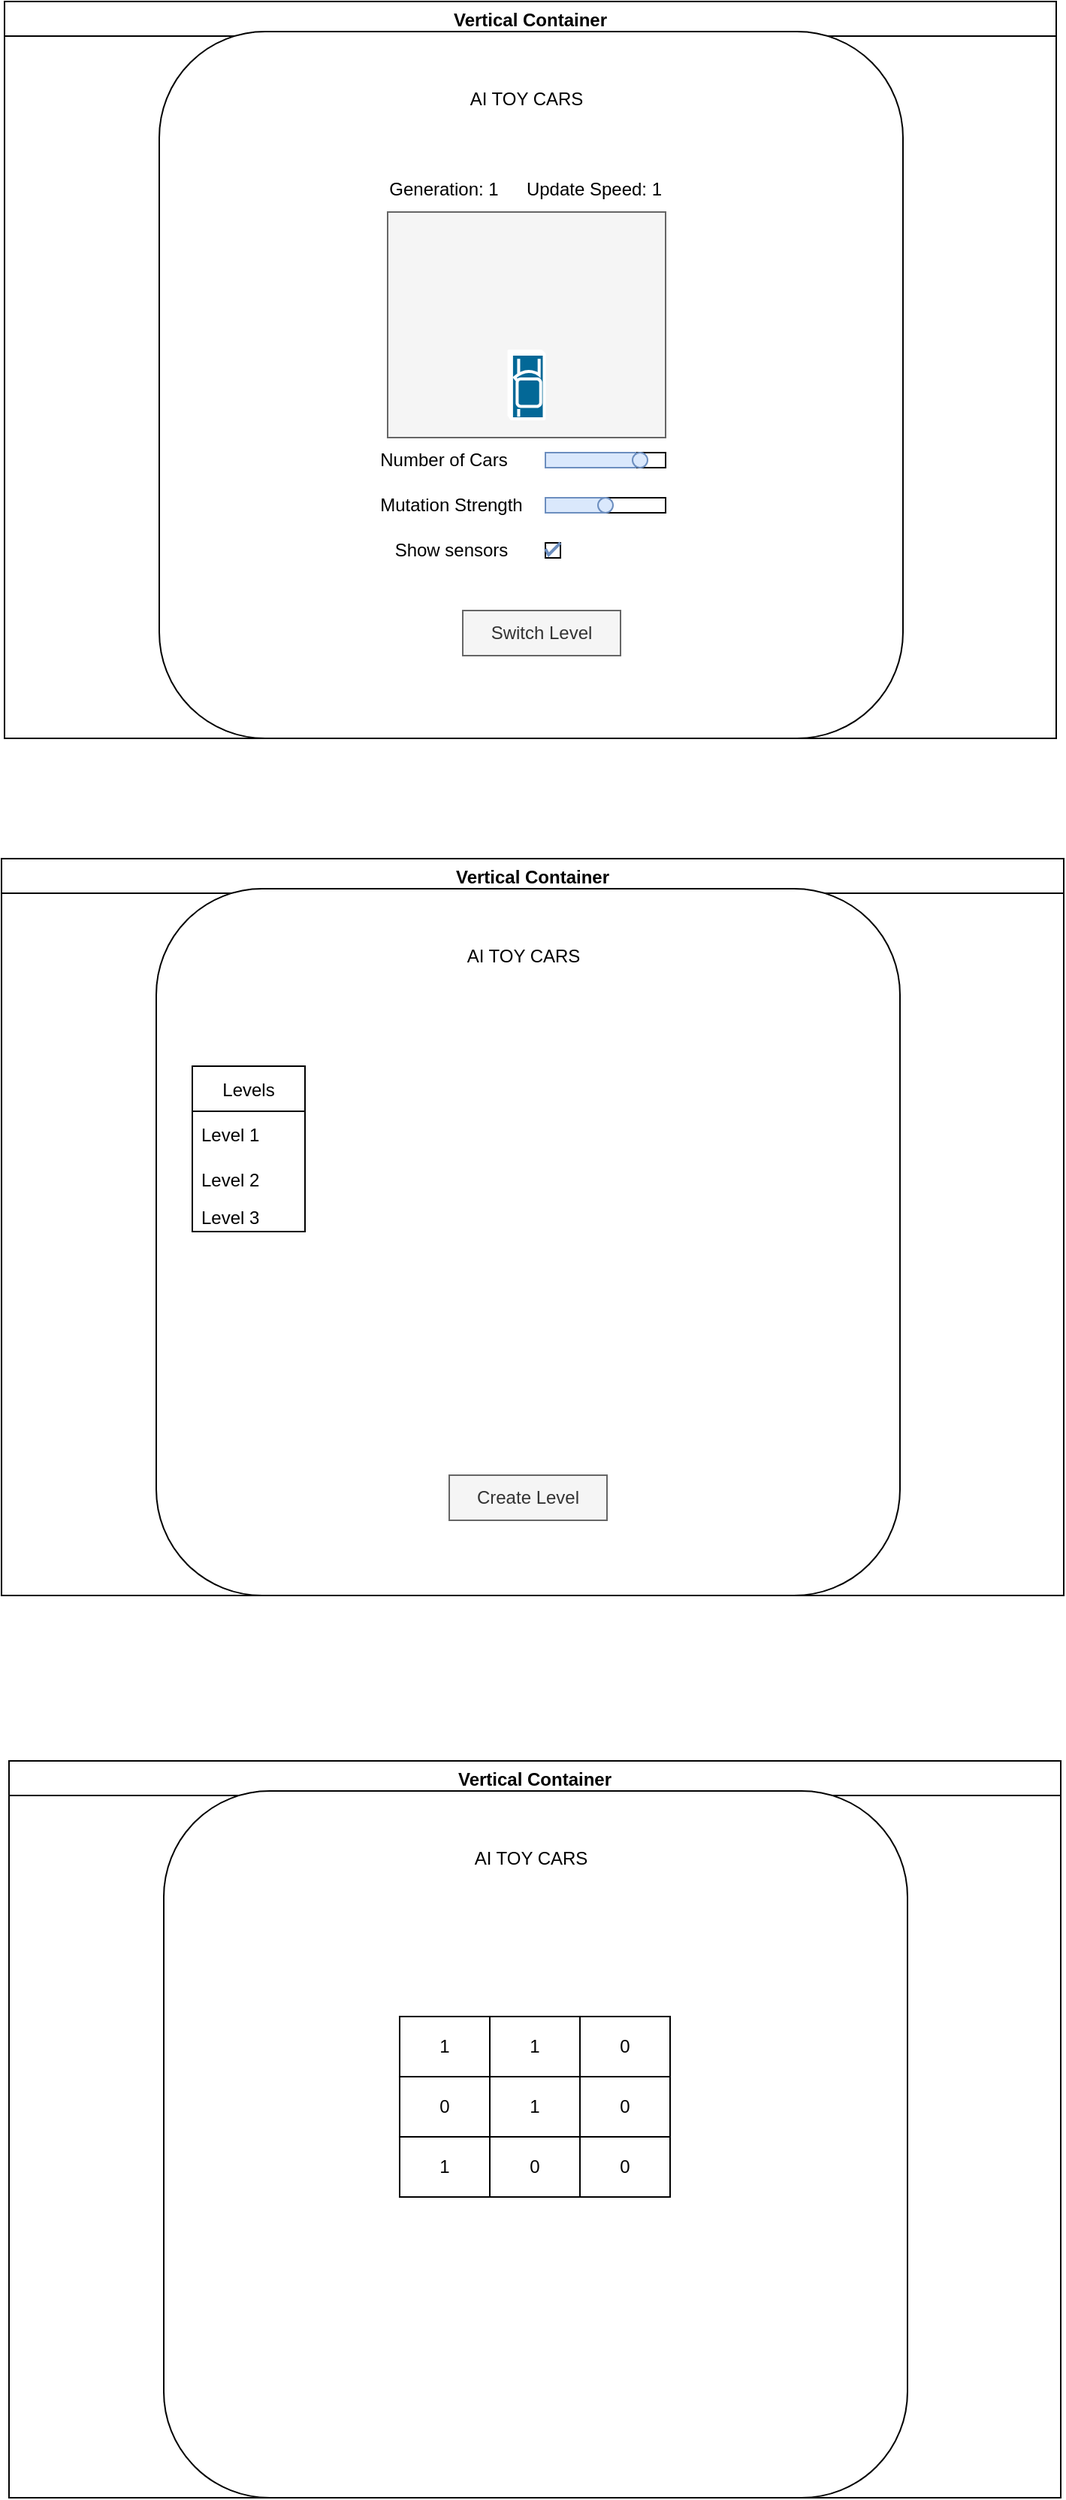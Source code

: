 <mxfile version="20.2.5" type="device"><diagram id="mFc4FzpfsdcjDWwgaQHy" name="Page-1"><mxGraphModel dx="1040" dy="1488" grid="1" gridSize="10" guides="1" tooltips="1" connect="1" arrows="1" fold="1" page="1" pageScale="1" pageWidth="850" pageHeight="1100" math="0" shadow="0"><root><mxCell id="0"/><mxCell id="1" parent="0"/><mxCell id="gBGVbU0Mz8t7dGusf6TG-2" value="Vertical Container" style="swimlane;" vertex="1" parent="1"><mxGeometry x="75" y="130" width="700" height="490" as="geometry"/></mxCell><mxCell id="gBGVbU0Mz8t7dGusf6TG-4" value="" style="rounded=1;whiteSpace=wrap;html=1;" vertex="1" parent="gBGVbU0Mz8t7dGusf6TG-2"><mxGeometry x="103" y="20" width="495" height="470" as="geometry"/></mxCell><mxCell id="gBGVbU0Mz8t7dGusf6TG-1" value="AI TOY CARS" style="text;html=1;strokeColor=none;fillColor=none;align=center;verticalAlign=middle;whiteSpace=wrap;rounded=0;" vertex="1" parent="gBGVbU0Mz8t7dGusf6TG-2"><mxGeometry x="285" y="50" width="125" height="30" as="geometry"/></mxCell><mxCell id="gBGVbU0Mz8t7dGusf6TG-7" value="" style="rounded=0;whiteSpace=wrap;html=1;fillColor=#f5f5f5;fontColor=#333333;strokeColor=#666666;" vertex="1" parent="gBGVbU0Mz8t7dGusf6TG-2"><mxGeometry x="255" y="140" width="185" height="150" as="geometry"/></mxCell><mxCell id="gBGVbU0Mz8t7dGusf6TG-5" value="" style="shape=mxgraph.cisco.misc.car;html=1;pointerEvents=1;dashed=0;fillColor=#036897;strokeColor=#ffffff;strokeWidth=2;verticalLabelPosition=bottom;verticalAlign=top;align=center;outlineConnect=0;rotation=-90;" vertex="1" parent="gBGVbU0Mz8t7dGusf6TG-2"><mxGeometry x="325" y="243.25" width="45" height="23.5" as="geometry"/></mxCell><mxCell id="gBGVbU0Mz8t7dGusf6TG-8" value="Number of Cars" style="text;html=1;strokeColor=none;fillColor=none;align=center;verticalAlign=middle;whiteSpace=wrap;rounded=0;" vertex="1" parent="gBGVbU0Mz8t7dGusf6TG-2"><mxGeometry x="245" y="290" width="95" height="30" as="geometry"/></mxCell><mxCell id="gBGVbU0Mz8t7dGusf6TG-9" value="Mutation Strength" style="text;html=1;strokeColor=none;fillColor=none;align=center;verticalAlign=middle;whiteSpace=wrap;rounded=0;" vertex="1" parent="gBGVbU0Mz8t7dGusf6TG-2"><mxGeometry x="245" y="320" width="105" height="30" as="geometry"/></mxCell><mxCell id="gBGVbU0Mz8t7dGusf6TG-10" value="Generation: 1" style="text;html=1;strokeColor=none;fillColor=none;align=center;verticalAlign=middle;whiteSpace=wrap;rounded=0;" vertex="1" parent="gBGVbU0Mz8t7dGusf6TG-2"><mxGeometry x="255" y="110" width="75" height="30" as="geometry"/></mxCell><mxCell id="gBGVbU0Mz8t7dGusf6TG-11" value="Update Speed: 1" style="text;html=1;strokeColor=none;fillColor=none;align=center;verticalAlign=middle;whiteSpace=wrap;rounded=0;" vertex="1" parent="gBGVbU0Mz8t7dGusf6TG-2"><mxGeometry x="345" y="110" width="95" height="30" as="geometry"/></mxCell><mxCell id="gBGVbU0Mz8t7dGusf6TG-13" value="" style="rounded=0;whiteSpace=wrap;html=1;fillColor=none;" vertex="1" parent="gBGVbU0Mz8t7dGusf6TG-2"><mxGeometry x="360" y="300" width="80" height="10" as="geometry"/></mxCell><mxCell id="gBGVbU0Mz8t7dGusf6TG-16" value="" style="rounded=0;whiteSpace=wrap;html=1;fillColor=#dae8fc;strokeColor=#6c8ebf;" vertex="1" parent="gBGVbU0Mz8t7dGusf6TG-2"><mxGeometry x="360" y="300" width="60" height="10" as="geometry"/></mxCell><mxCell id="gBGVbU0Mz8t7dGusf6TG-14" value="" style="rounded=1;whiteSpace=wrap;html=1;fillColor=#dae8fc;strokeColor=#6c8ebf;arcSize=50;" vertex="1" parent="gBGVbU0Mz8t7dGusf6TG-2"><mxGeometry x="418" y="300" width="10" height="10" as="geometry"/></mxCell><mxCell id="gBGVbU0Mz8t7dGusf6TG-17" value="" style="rounded=0;whiteSpace=wrap;html=1;fillColor=none;" vertex="1" parent="gBGVbU0Mz8t7dGusf6TG-2"><mxGeometry x="360" y="330" width="80" height="10" as="geometry"/></mxCell><mxCell id="gBGVbU0Mz8t7dGusf6TG-18" value="" style="rounded=0;whiteSpace=wrap;html=1;fillColor=#dae8fc;strokeColor=#6c8ebf;" vertex="1" parent="gBGVbU0Mz8t7dGusf6TG-2"><mxGeometry x="360" y="330" width="40" height="10" as="geometry"/></mxCell><mxCell id="gBGVbU0Mz8t7dGusf6TG-19" value="" style="rounded=1;whiteSpace=wrap;html=1;fillColor=#dae8fc;strokeColor=#6c8ebf;arcSize=50;" vertex="1" parent="gBGVbU0Mz8t7dGusf6TG-2"><mxGeometry x="395" y="330" width="10" height="10" as="geometry"/></mxCell><mxCell id="gBGVbU0Mz8t7dGusf6TG-23" value="Switch Level" style="text;html=1;strokeColor=#666666;fillColor=#f5f5f5;align=center;verticalAlign=middle;whiteSpace=wrap;rounded=0;fontColor=#333333;" vertex="1" parent="gBGVbU0Mz8t7dGusf6TG-2"><mxGeometry x="305" y="405" width="105" height="30" as="geometry"/></mxCell><mxCell id="gBGVbU0Mz8t7dGusf6TG-81" value="Show sensors" style="text;html=1;strokeColor=none;fillColor=none;align=center;verticalAlign=middle;whiteSpace=wrap;rounded=0;" vertex="1" parent="gBGVbU0Mz8t7dGusf6TG-2"><mxGeometry x="255" y="350" width="85" height="30" as="geometry"/></mxCell><mxCell id="gBGVbU0Mz8t7dGusf6TG-82" value="" style="whiteSpace=wrap;html=1;aspect=fixed;fillColor=none;" vertex="1" parent="gBGVbU0Mz8t7dGusf6TG-2"><mxGeometry x="360" y="360" width="10" height="10" as="geometry"/></mxCell><mxCell id="gBGVbU0Mz8t7dGusf6TG-83" value="" style="html=1;verticalLabelPosition=bottom;labelBackgroundColor=#ffffff;verticalAlign=top;shadow=0;dashed=0;strokeWidth=2;shape=mxgraph.ios7.misc.check;strokeColor=#6c8ebf;fillColor=#dae8fc;" vertex="1" parent="gBGVbU0Mz8t7dGusf6TG-2"><mxGeometry x="360" y="360" width="10" height="8" as="geometry"/></mxCell><mxCell id="gBGVbU0Mz8t7dGusf6TG-29" value="Vertical Container" style="swimlane;" vertex="1" parent="1"><mxGeometry x="73" y="700" width="707" height="490" as="geometry"/></mxCell><mxCell id="gBGVbU0Mz8t7dGusf6TG-30" value="" style="rounded=1;whiteSpace=wrap;html=1;" vertex="1" parent="gBGVbU0Mz8t7dGusf6TG-29"><mxGeometry x="103" y="20" width="495" height="470" as="geometry"/></mxCell><mxCell id="gBGVbU0Mz8t7dGusf6TG-31" value="AI TOY CARS" style="text;html=1;strokeColor=none;fillColor=none;align=center;verticalAlign=middle;whiteSpace=wrap;rounded=0;" vertex="1" parent="gBGVbU0Mz8t7dGusf6TG-29"><mxGeometry x="285" y="50" width="125" height="30" as="geometry"/></mxCell><mxCell id="gBGVbU0Mz8t7dGusf6TG-24" value="Levels" style="swimlane;fontStyle=0;childLayout=stackLayout;horizontal=1;startSize=30;horizontalStack=0;resizeParent=1;resizeParentMax=0;resizeLast=0;collapsible=1;marginBottom=0;fillColor=none;" vertex="1" parent="gBGVbU0Mz8t7dGusf6TG-29"><mxGeometry x="127" y="138" width="75" height="110" as="geometry"/></mxCell><mxCell id="gBGVbU0Mz8t7dGusf6TG-25" value="Level 1" style="text;strokeColor=none;fillColor=none;align=left;verticalAlign=middle;spacingLeft=4;spacingRight=4;overflow=hidden;points=[[0,0.5],[1,0.5]];portConstraint=eastwest;rotatable=0;" vertex="1" parent="gBGVbU0Mz8t7dGusf6TG-24"><mxGeometry y="30" width="75" height="30" as="geometry"/></mxCell><mxCell id="gBGVbU0Mz8t7dGusf6TG-26" value="Level 2" style="text;strokeColor=none;fillColor=none;align=left;verticalAlign=middle;spacingLeft=4;spacingRight=4;overflow=hidden;points=[[0,0.5],[1,0.5]];portConstraint=eastwest;rotatable=0;" vertex="1" parent="gBGVbU0Mz8t7dGusf6TG-24"><mxGeometry y="60" width="75" height="30" as="geometry"/></mxCell><mxCell id="gBGVbU0Mz8t7dGusf6TG-27" value="Level 3" style="text;strokeColor=none;fillColor=none;align=left;verticalAlign=middle;spacingLeft=4;spacingRight=4;overflow=hidden;points=[[0,0.5],[1,0.5]];portConstraint=eastwest;rotatable=0;" vertex="1" parent="gBGVbU0Mz8t7dGusf6TG-24"><mxGeometry y="90" width="75" height="20" as="geometry"/></mxCell><mxCell id="gBGVbU0Mz8t7dGusf6TG-28" value="Create Level" style="text;html=1;strokeColor=#666666;fillColor=#f5f5f5;align=center;verticalAlign=middle;whiteSpace=wrap;rounded=0;fontColor=#333333;" vertex="1" parent="gBGVbU0Mz8t7dGusf6TG-29"><mxGeometry x="298" y="410" width="105" height="30" as="geometry"/></mxCell><mxCell id="gBGVbU0Mz8t7dGusf6TG-80" value="" style="shape=image;html=1;verticalAlign=top;verticalLabelPosition=bottom;labelBackgroundColor=#ffffff;imageAspect=0;aspect=fixed;image=https://cdn4.iconfinder.com/data/icons/essentials-72/24/006_-_Image-128.png;fillColor=none;" vertex="1" parent="gBGVbU0Mz8t7dGusf6TG-29"><mxGeometry x="212" y="90" width="271" height="271" as="geometry"/></mxCell><mxCell id="gBGVbU0Mz8t7dGusf6TG-45" value="Vertical Container" style="swimlane;" vertex="1" parent="1"><mxGeometry x="78" y="1300" width="700" height="490" as="geometry"/></mxCell><mxCell id="gBGVbU0Mz8t7dGusf6TG-46" value="" style="rounded=1;whiteSpace=wrap;html=1;" vertex="1" parent="gBGVbU0Mz8t7dGusf6TG-45"><mxGeometry x="103" y="20" width="495" height="470" as="geometry"/></mxCell><mxCell id="gBGVbU0Mz8t7dGusf6TG-47" value="AI TOY CARS" style="text;html=1;strokeColor=none;fillColor=none;align=center;verticalAlign=middle;whiteSpace=wrap;rounded=0;" vertex="1" parent="gBGVbU0Mz8t7dGusf6TG-45"><mxGeometry x="285" y="50" width="125" height="30" as="geometry"/></mxCell><mxCell id="gBGVbU0Mz8t7dGusf6TG-53" value="" style="shape=table;html=1;whiteSpace=wrap;startSize=0;container=1;collapsible=0;childLayout=tableLayout;fillColor=none;" vertex="1" parent="1"><mxGeometry x="338" y="1470" width="180" height="120" as="geometry"/></mxCell><mxCell id="gBGVbU0Mz8t7dGusf6TG-54" value="" style="shape=tableRow;horizontal=0;startSize=0;swimlaneHead=0;swimlaneBody=0;top=0;left=0;bottom=0;right=0;collapsible=0;dropTarget=0;fillColor=none;points=[[0,0.5],[1,0.5]];portConstraint=eastwest;" vertex="1" parent="gBGVbU0Mz8t7dGusf6TG-53"><mxGeometry width="180" height="40" as="geometry"/></mxCell><mxCell id="gBGVbU0Mz8t7dGusf6TG-55" value="1" style="shape=partialRectangle;html=1;whiteSpace=wrap;connectable=0;fillColor=none;top=0;left=0;bottom=0;right=0;overflow=hidden;" vertex="1" parent="gBGVbU0Mz8t7dGusf6TG-54"><mxGeometry width="60" height="40" as="geometry"><mxRectangle width="60" height="40" as="alternateBounds"/></mxGeometry></mxCell><mxCell id="gBGVbU0Mz8t7dGusf6TG-56" value="1" style="shape=partialRectangle;html=1;whiteSpace=wrap;connectable=0;fillColor=none;top=0;left=0;bottom=0;right=0;overflow=hidden;" vertex="1" parent="gBGVbU0Mz8t7dGusf6TG-54"><mxGeometry x="60" width="60" height="40" as="geometry"><mxRectangle width="60" height="40" as="alternateBounds"/></mxGeometry></mxCell><mxCell id="gBGVbU0Mz8t7dGusf6TG-57" value="0" style="shape=partialRectangle;html=1;whiteSpace=wrap;connectable=0;fillColor=none;top=0;left=0;bottom=0;right=0;overflow=hidden;" vertex="1" parent="gBGVbU0Mz8t7dGusf6TG-54"><mxGeometry x="120" width="60" height="40" as="geometry"><mxRectangle width="60" height="40" as="alternateBounds"/></mxGeometry></mxCell><mxCell id="gBGVbU0Mz8t7dGusf6TG-58" value="" style="shape=tableRow;horizontal=0;startSize=0;swimlaneHead=0;swimlaneBody=0;top=0;left=0;bottom=0;right=0;collapsible=0;dropTarget=0;fillColor=none;points=[[0,0.5],[1,0.5]];portConstraint=eastwest;" vertex="1" parent="gBGVbU0Mz8t7dGusf6TG-53"><mxGeometry y="40" width="180" height="40" as="geometry"/></mxCell><mxCell id="gBGVbU0Mz8t7dGusf6TG-59" value="0" style="shape=partialRectangle;html=1;whiteSpace=wrap;connectable=0;fillColor=none;top=0;left=0;bottom=0;right=0;overflow=hidden;" vertex="1" parent="gBGVbU0Mz8t7dGusf6TG-58"><mxGeometry width="60" height="40" as="geometry"><mxRectangle width="60" height="40" as="alternateBounds"/></mxGeometry></mxCell><mxCell id="gBGVbU0Mz8t7dGusf6TG-60" value="1" style="shape=partialRectangle;html=1;whiteSpace=wrap;connectable=0;fillColor=none;top=0;left=0;bottom=0;right=0;overflow=hidden;" vertex="1" parent="gBGVbU0Mz8t7dGusf6TG-58"><mxGeometry x="60" width="60" height="40" as="geometry"><mxRectangle width="60" height="40" as="alternateBounds"/></mxGeometry></mxCell><mxCell id="gBGVbU0Mz8t7dGusf6TG-61" value="0" style="shape=partialRectangle;html=1;whiteSpace=wrap;connectable=0;fillColor=none;top=0;left=0;bottom=0;right=0;overflow=hidden;" vertex="1" parent="gBGVbU0Mz8t7dGusf6TG-58"><mxGeometry x="120" width="60" height="40" as="geometry"><mxRectangle width="60" height="40" as="alternateBounds"/></mxGeometry></mxCell><mxCell id="gBGVbU0Mz8t7dGusf6TG-62" value="" style="shape=tableRow;horizontal=0;startSize=0;swimlaneHead=0;swimlaneBody=0;top=0;left=0;bottom=0;right=0;collapsible=0;dropTarget=0;fillColor=none;points=[[0,0.5],[1,0.5]];portConstraint=eastwest;" vertex="1" parent="gBGVbU0Mz8t7dGusf6TG-53"><mxGeometry y="80" width="180" height="40" as="geometry"/></mxCell><mxCell id="gBGVbU0Mz8t7dGusf6TG-63" value="1" style="shape=partialRectangle;html=1;whiteSpace=wrap;connectable=0;fillColor=none;top=0;left=0;bottom=0;right=0;overflow=hidden;" vertex="1" parent="gBGVbU0Mz8t7dGusf6TG-62"><mxGeometry width="60" height="40" as="geometry"><mxRectangle width="60" height="40" as="alternateBounds"/></mxGeometry></mxCell><mxCell id="gBGVbU0Mz8t7dGusf6TG-64" value="0" style="shape=partialRectangle;html=1;whiteSpace=wrap;connectable=0;fillColor=none;top=0;left=0;bottom=0;right=0;overflow=hidden;" vertex="1" parent="gBGVbU0Mz8t7dGusf6TG-62"><mxGeometry x="60" width="60" height="40" as="geometry"><mxRectangle width="60" height="40" as="alternateBounds"/></mxGeometry></mxCell><mxCell id="gBGVbU0Mz8t7dGusf6TG-65" value="0" style="shape=partialRectangle;html=1;whiteSpace=wrap;connectable=0;fillColor=none;top=0;left=0;bottom=0;right=0;overflow=hidden;pointerEvents=1;" vertex="1" parent="gBGVbU0Mz8t7dGusf6TG-62"><mxGeometry x="120" width="60" height="40" as="geometry"><mxRectangle width="60" height="40" as="alternateBounds"/></mxGeometry></mxCell></root></mxGraphModel></diagram></mxfile>